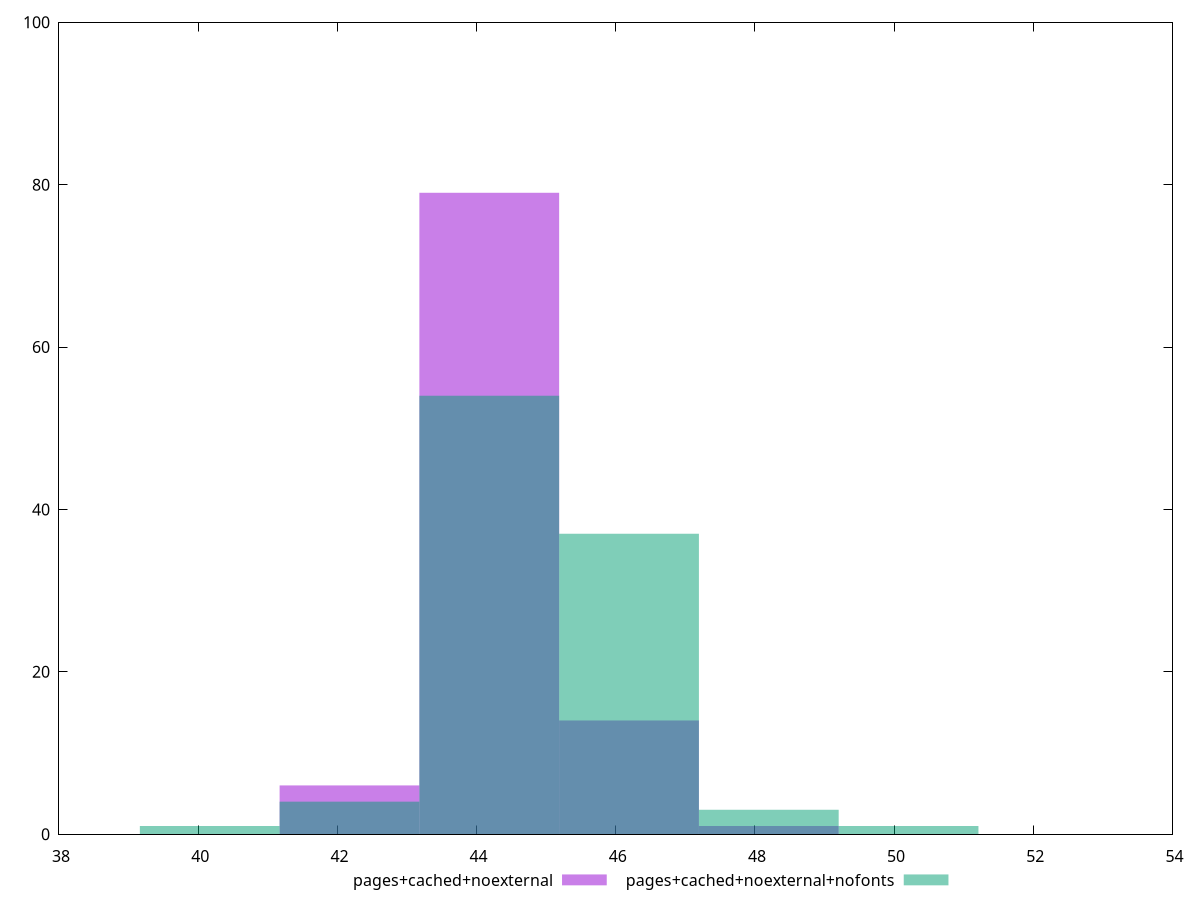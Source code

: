 reset
set terminal svg size 640, 500 enhanced background rgb 'white'
set output "reprap/bootup-time/comparison/histogram/5_vs_6.svg"

$pagesCachedNoexternal <<EOF
44.182461331063 79
46.190755027929505 14
42.1741676341965 6
48.199048724796 1
EOF

$pagesCachedNoexternalNofonts <<EOF
46.190755027929505 37
44.182461331063 54
40.165873937330005 1
48.199048724796 3
42.1741676341965 4
50.2073424216625 1
EOF

set key outside below
set boxwidth 2.0082936968665
set yrange [0:100]
set style fill transparent solid 0.5 noborder

plot \
  $pagesCachedNoexternal title "pages+cached+noexternal" with boxes, \
  $pagesCachedNoexternalNofonts title "pages+cached+noexternal+nofonts" with boxes, \


reset